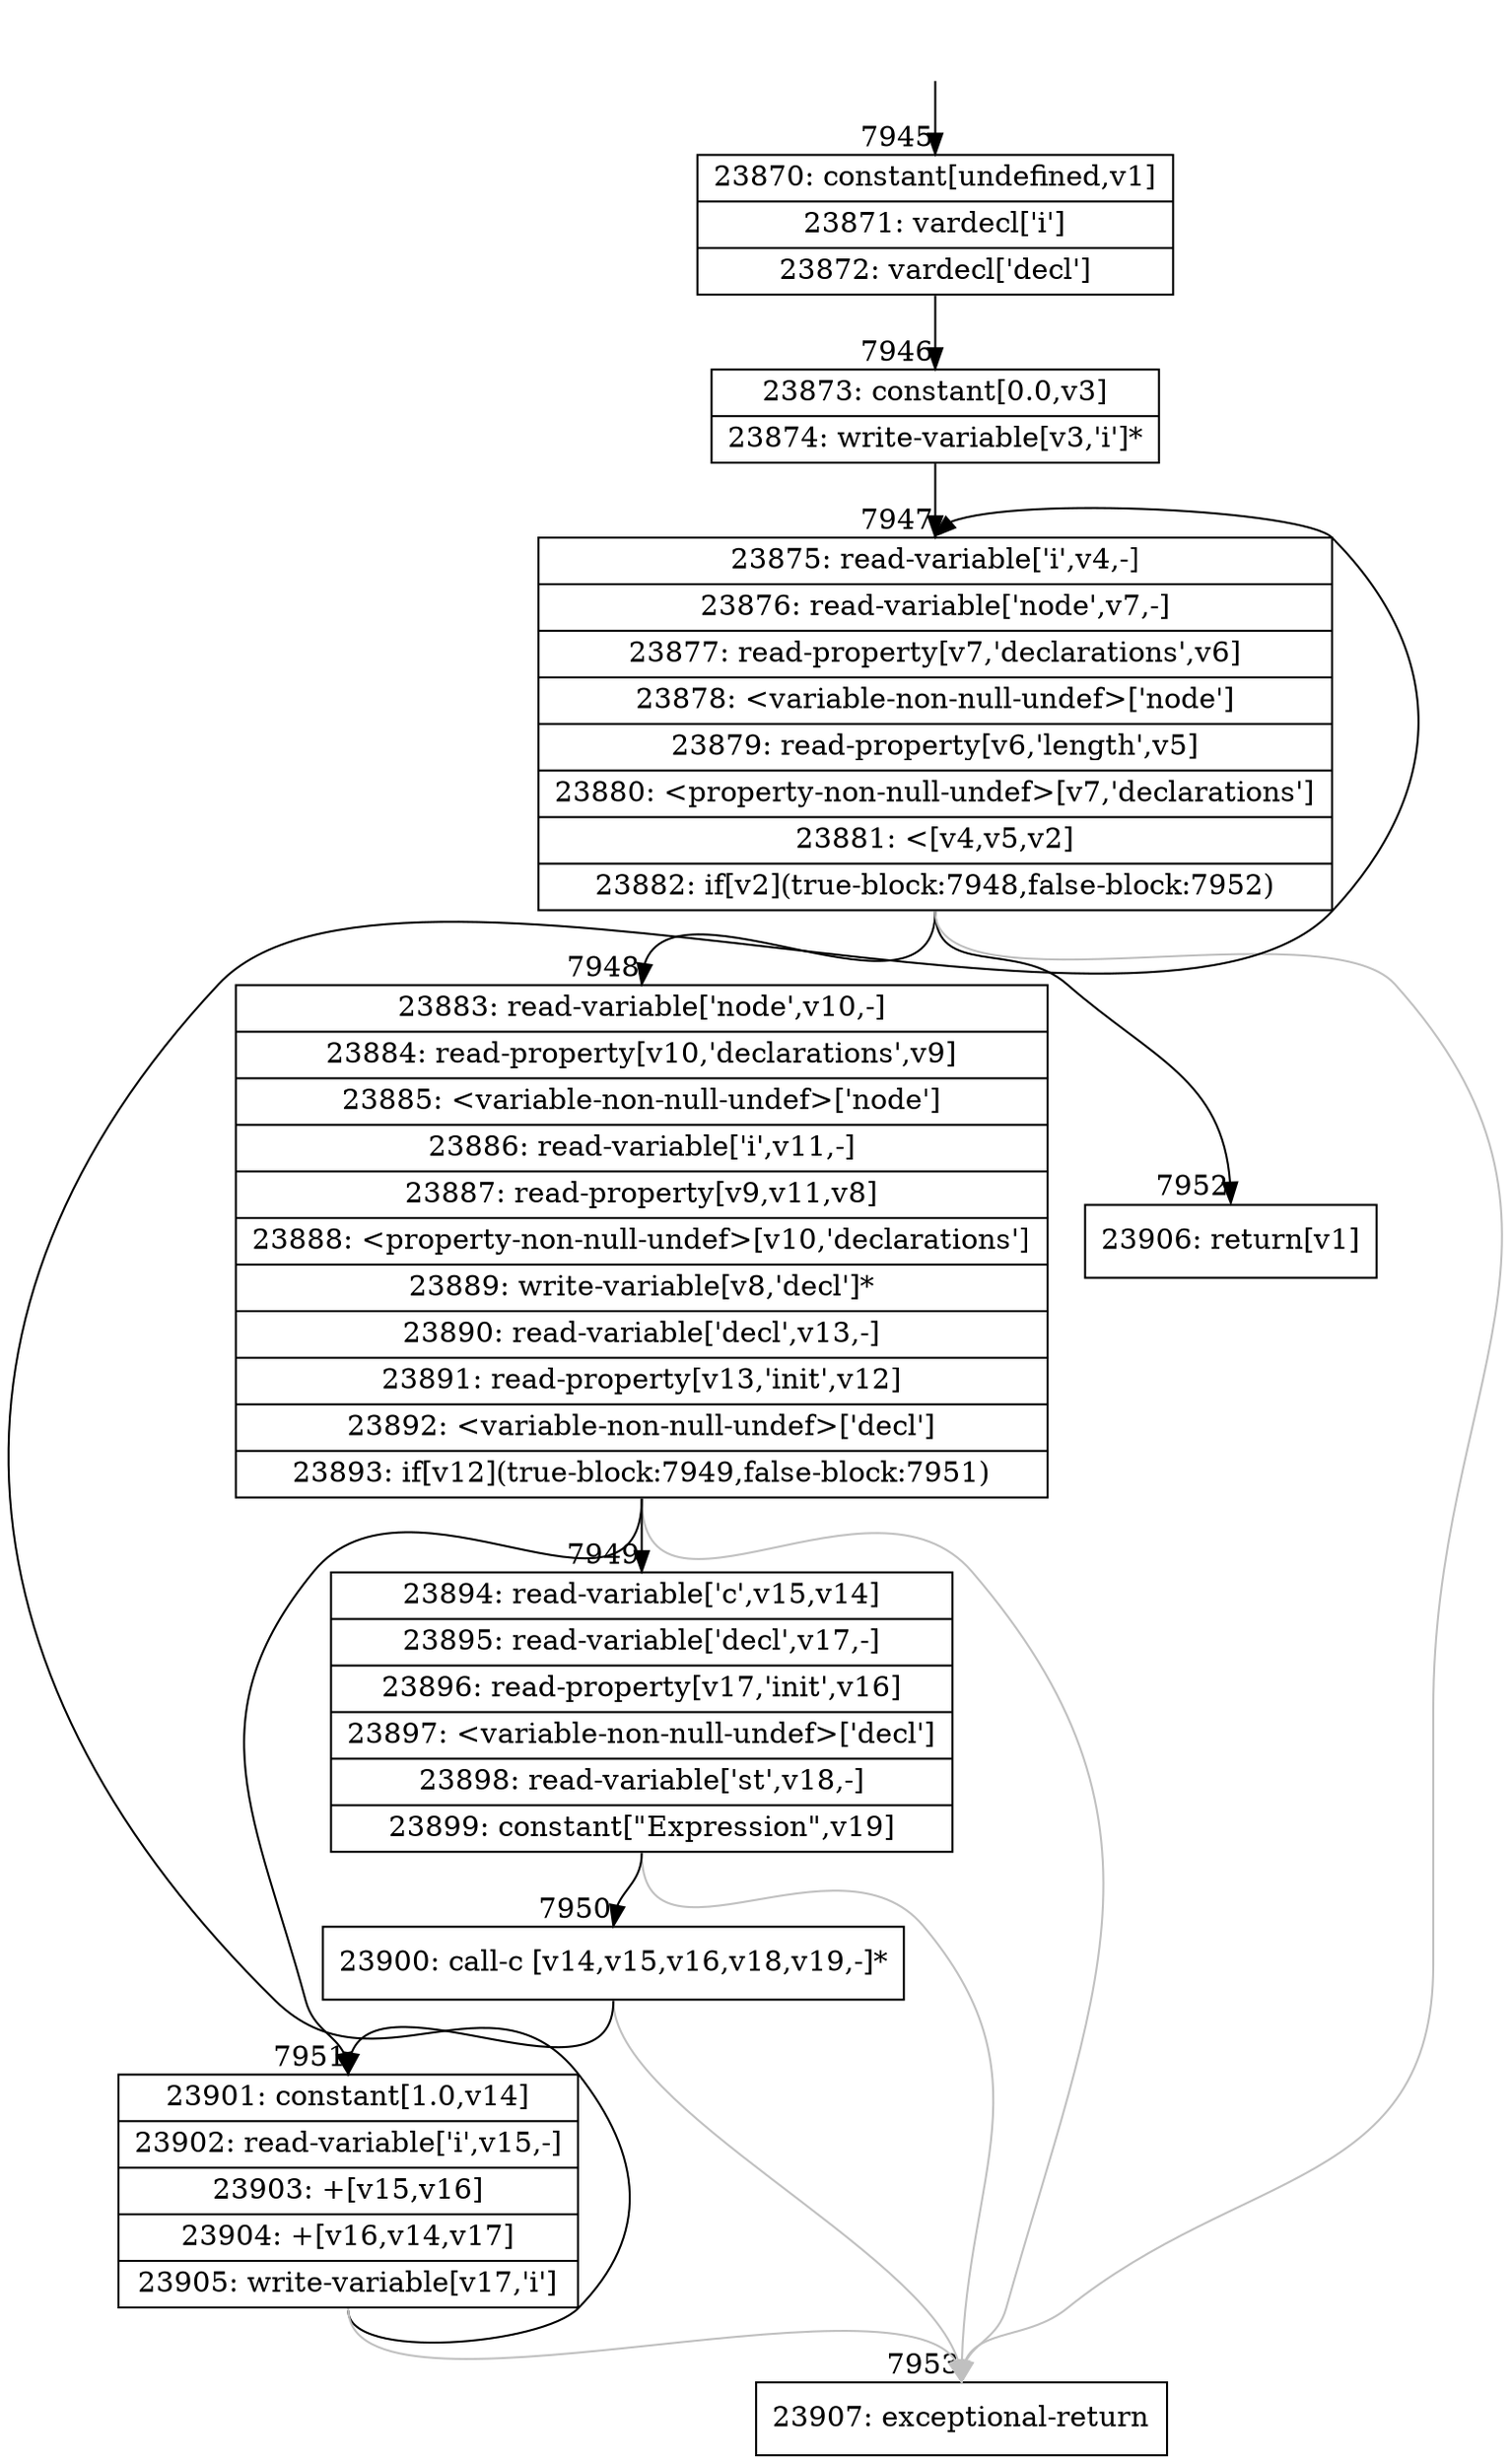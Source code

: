 digraph {
rankdir="TD"
BB_entry437[shape=none,label=""];
BB_entry437 -> BB7945 [tailport=s, headport=n, headlabel="    7945"]
BB7945 [shape=record label="{23870: constant[undefined,v1]|23871: vardecl['i']|23872: vardecl['decl']}" ] 
BB7945 -> BB7946 [tailport=s, headport=n, headlabel="      7946"]
BB7946 [shape=record label="{23873: constant[0.0,v3]|23874: write-variable[v3,'i']*}" ] 
BB7946 -> BB7947 [tailport=s, headport=n, headlabel="      7947"]
BB7947 [shape=record label="{23875: read-variable['i',v4,-]|23876: read-variable['node',v7,-]|23877: read-property[v7,'declarations',v6]|23878: \<variable-non-null-undef\>['node']|23879: read-property[v6,'length',v5]|23880: \<property-non-null-undef\>[v7,'declarations']|23881: \<[v4,v5,v2]|23882: if[v2](true-block:7948,false-block:7952)}" ] 
BB7947 -> BB7948 [tailport=s, headport=n, headlabel="      7948"]
BB7947 -> BB7952 [tailport=s, headport=n, headlabel="      7952"]
BB7947 -> BB7953 [tailport=s, headport=n, color=gray, headlabel="      7953"]
BB7948 [shape=record label="{23883: read-variable['node',v10,-]|23884: read-property[v10,'declarations',v9]|23885: \<variable-non-null-undef\>['node']|23886: read-variable['i',v11,-]|23887: read-property[v9,v11,v8]|23888: \<property-non-null-undef\>[v10,'declarations']|23889: write-variable[v8,'decl']*|23890: read-variable['decl',v13,-]|23891: read-property[v13,'init',v12]|23892: \<variable-non-null-undef\>['decl']|23893: if[v12](true-block:7949,false-block:7951)}" ] 
BB7948 -> BB7949 [tailport=s, headport=n, headlabel="      7949"]
BB7948 -> BB7951 [tailport=s, headport=n, headlabel="      7951"]
BB7948 -> BB7953 [tailport=s, headport=n, color=gray]
BB7949 [shape=record label="{23894: read-variable['c',v15,v14]|23895: read-variable['decl',v17,-]|23896: read-property[v17,'init',v16]|23897: \<variable-non-null-undef\>['decl']|23898: read-variable['st',v18,-]|23899: constant[\"Expression\",v19]}" ] 
BB7949 -> BB7950 [tailport=s, headport=n, headlabel="      7950"]
BB7949 -> BB7953 [tailport=s, headport=n, color=gray]
BB7950 [shape=record label="{23900: call-c [v14,v15,v16,v18,v19,-]*}" ] 
BB7950 -> BB7951 [tailport=s, headport=n]
BB7950 -> BB7953 [tailport=s, headport=n, color=gray]
BB7951 [shape=record label="{23901: constant[1.0,v14]|23902: read-variable['i',v15,-]|23903: +[v15,v16]|23904: +[v16,v14,v17]|23905: write-variable[v17,'i']}" ] 
BB7951 -> BB7947 [tailport=s, headport=n]
BB7951 -> BB7953 [tailport=s, headport=n, color=gray]
BB7952 [shape=record label="{23906: return[v1]}" ] 
BB7953 [shape=record label="{23907: exceptional-return}" ] 
//#$~ 7353
}

